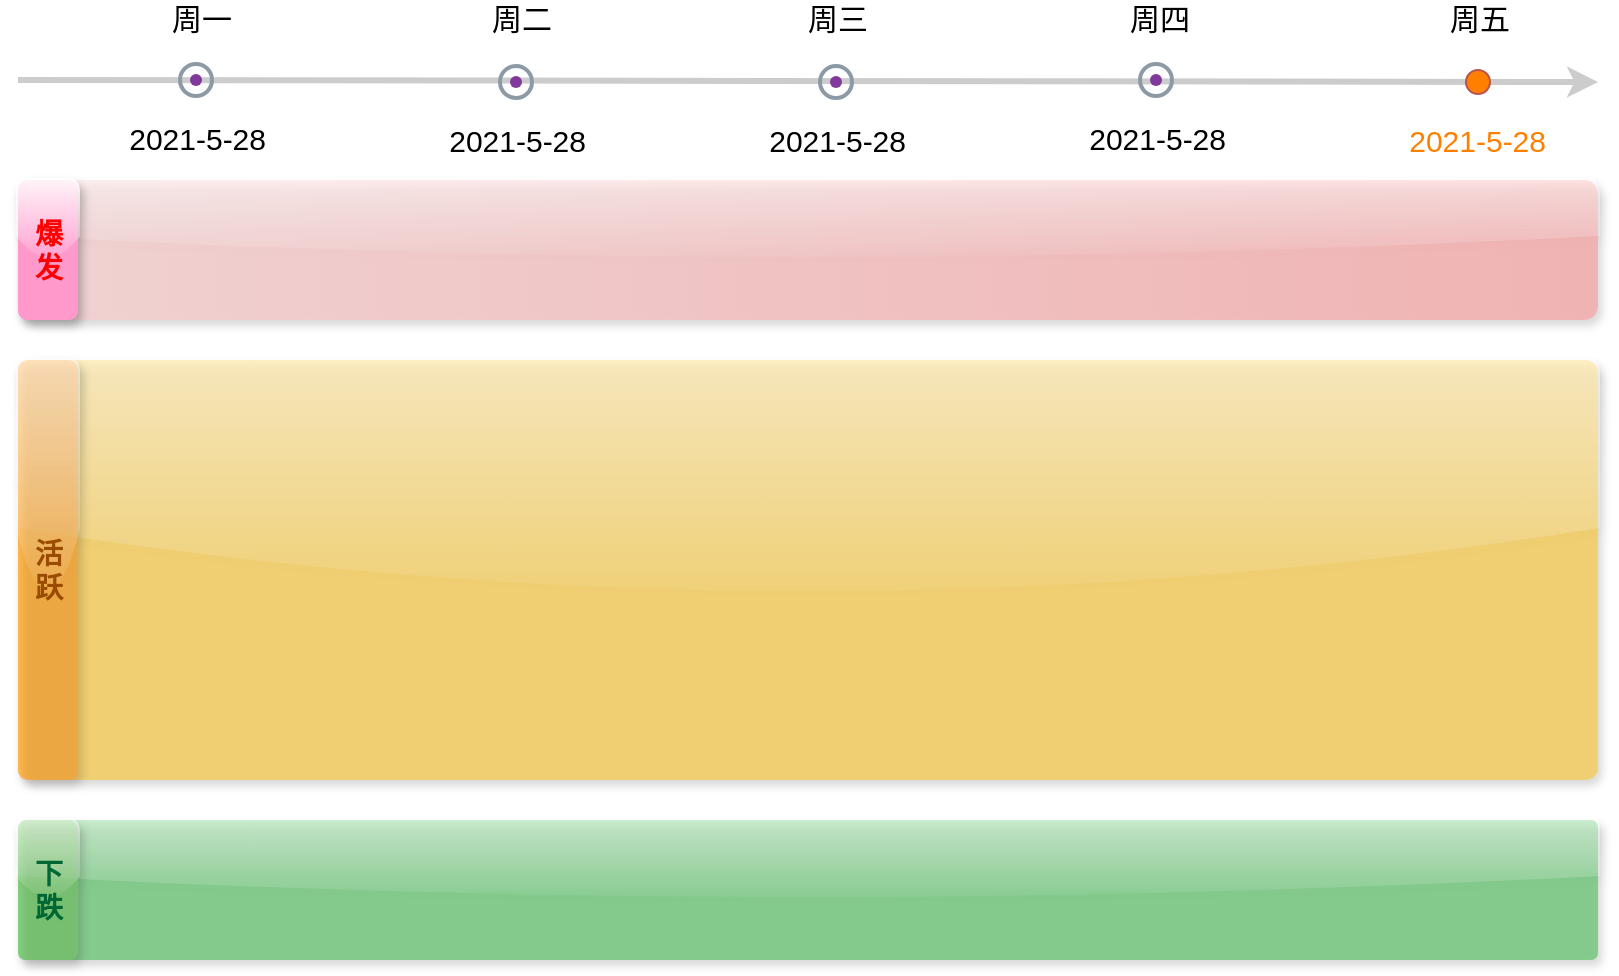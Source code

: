 <mxfile>
    <diagram id="Ukvk4j1G9wkoIwp5nvgm" name="Page-1">
        <mxGraphModel dx="942" dy="518" grid="1" gridSize="10" guides="1" tooltips="1" connect="1" arrows="1" fold="1" page="1" pageScale="1" pageWidth="850" pageHeight="1100" background="none" math="0" shadow="0">
            <root>
                <mxCell id="0"/>
                <mxCell id="1" parent="0"/>
                <mxCell id="21" value="" style="endArrow=classic;html=1;startArrow=none;align=right;horizontal=1;verticalAlign=bottom;strokeWidth=3;strokeColor=#ccc;" parent="1" edge="1">
                    <mxGeometry relative="1" as="geometry">
                        <mxPoint x="30" y="130" as="sourcePoint"/>
                        <mxPoint x="820" y="131" as="targetPoint"/>
                    </mxGeometry>
                </mxCell>
                <mxCell id="42" value="" style="aspect=fixed;perimeter=ellipsePerimeter;html=1;align=right;fontSize=12;verticalAlign=bottom;fontColor=#364149;shadow=0;dashed=0;image;image=img/lib/cumulus/netq_agent.svg;horizontal=1;strokeWidth=1;" parent="1" vertex="1">
                    <mxGeometry x="110" y="121" width="18" height="18" as="geometry"/>
                </mxCell>
                <mxCell id="127" value="2021-5-28" style="edgeLabel;resizable=0;html=1;align=right;verticalAlign=bottom;fontSize=15;horizontal=1;" parent="1" connectable="0" vertex="1">
                    <mxGeometry x="154" y="170" as="geometry"/>
                </mxCell>
                <mxCell id="129" value="" style="ellipse;whiteSpace=wrap;html=1;aspect=fixed;rounded=0;shadow=0;glass=0;labelBackgroundColor=#FF8000;sketch=0;fontSize=14;align=right;verticalAlign=bottom;strokeColor=#b85450;fillColor=#FF8000;" parent="1" vertex="1">
                    <mxGeometry x="754" y="125" width="12" height="12" as="geometry"/>
                </mxCell>
                <mxCell id="139" value="" style="rounded=1;shadow=1;glass=1;labelBackgroundColor=#FF8000;sketch=0;fontSize=14;fontColor=#FF9933;align=right;verticalAlign=bottom;fillColor=#FF9999;strokeColor=none;arcSize=10;gradientDirection=west;gradientColor=#FFCCCC;opacity=60;" parent="1" vertex="1">
                    <mxGeometry x="30" y="180" width="790" height="70" as="geometry"/>
                </mxCell>
                <mxCell id="141" value="" style="strokeColor=none;rounded=1;shadow=1;glass=1;labelBackgroundColor=#FF8000;sketch=0;fontSize=14;fontColor=#FF9933;align=right;verticalAlign=bottom;fillColor=#FF99CC;" parent="1" vertex="1">
                    <mxGeometry x="30" y="180" width="30" height="70" as="geometry"/>
                </mxCell>
                <mxCell id="143" value="爆&lt;br&gt;发" style="text;html=1;resizable=0;autosize=1;align=center;verticalAlign=middle;points=[];fillColor=none;strokeColor=none;rounded=0;shadow=1;glass=1;labelBackgroundColor=none;sketch=0;fontSize=14;fontColor=#FF0000;horizontal=1;rotation=0;fontStyle=1" parent="1" vertex="1">
                    <mxGeometry x="30" y="195" width="30" height="40" as="geometry"/>
                </mxCell>
                <mxCell id="146" value="" style="fillColor=#FFC82E;strokeColor=none;rounded=1;shadow=1;glass=1;labelBackgroundColor=none;sketch=0;fontSize=14;fontColor=#FF0000;align=right;verticalAlign=middle;opacity=60;arcSize=3;" parent="1" vertex="1">
                    <mxGeometry x="30" y="270" width="790" height="210" as="geometry"/>
                </mxCell>
                <mxCell id="147" value="" style="aspect=fixed;perimeter=ellipsePerimeter;html=1;align=right;fontSize=12;verticalAlign=bottom;fontColor=#364149;shadow=0;dashed=0;image;image=img/lib/cumulus/netq_agent.svg;horizontal=1;strokeWidth=1;" vertex="1" parent="1">
                    <mxGeometry x="270" y="122" width="18" height="18" as="geometry"/>
                </mxCell>
                <mxCell id="148" value="2021-5-28" style="edgeLabel;resizable=0;html=1;align=right;verticalAlign=bottom;fontSize=15;horizontal=1;" connectable="0" vertex="1" parent="1">
                    <mxGeometry x="314" y="171" as="geometry"/>
                </mxCell>
                <mxCell id="149" value="" style="aspect=fixed;perimeter=ellipsePerimeter;html=1;align=right;fontSize=12;verticalAlign=bottom;fontColor=#364149;shadow=0;dashed=0;image;image=img/lib/cumulus/netq_agent.svg;horizontal=1;strokeWidth=1;" vertex="1" parent="1">
                    <mxGeometry x="430" y="122" width="18" height="18" as="geometry"/>
                </mxCell>
                <mxCell id="150" value="2021-5-28" style="edgeLabel;resizable=0;html=1;align=right;verticalAlign=bottom;fontSize=15;horizontal=1;" connectable="0" vertex="1" parent="1">
                    <mxGeometry x="474" y="171" as="geometry"/>
                </mxCell>
                <mxCell id="151" value="" style="aspect=fixed;perimeter=ellipsePerimeter;html=1;align=right;fontSize=12;verticalAlign=bottom;fontColor=#364149;shadow=0;dashed=0;image;image=img/lib/cumulus/netq_agent.svg;horizontal=1;strokeWidth=1;" vertex="1" parent="1">
                    <mxGeometry x="590" y="121" width="18" height="18" as="geometry"/>
                </mxCell>
                <mxCell id="152" value="2021-5-28" style="edgeLabel;resizable=0;html=1;align=right;verticalAlign=bottom;fontSize=15;horizontal=1;" connectable="0" vertex="1" parent="1">
                    <mxGeometry x="634" y="170" as="geometry"/>
                </mxCell>
                <mxCell id="154" value="2021-5-28" style="edgeLabel;resizable=0;html=1;align=right;verticalAlign=bottom;fontSize=15;horizontal=1;fontColor=#FF8000;" connectable="0" vertex="1" parent="1">
                    <mxGeometry x="794" y="171" as="geometry"/>
                </mxCell>
                <mxCell id="160" value="周一" style="edgeLabel;resizable=0;html=1;align=right;verticalAlign=bottom;fontSize=15;horizontal=1;" connectable="0" vertex="1" parent="1">
                    <mxGeometry x="137" y="110" as="geometry"/>
                </mxCell>
                <mxCell id="161" value="周二" style="edgeLabel;resizable=0;html=1;align=right;verticalAlign=bottom;fontSize=15;horizontal=1;" connectable="0" vertex="1" parent="1">
                    <mxGeometry x="297" y="110" as="geometry"/>
                </mxCell>
                <mxCell id="162" value="周三" style="edgeLabel;resizable=0;html=1;align=right;verticalAlign=bottom;fontSize=15;horizontal=1;" connectable="0" vertex="1" parent="1">
                    <mxGeometry x="455" y="110" as="geometry"/>
                </mxCell>
                <mxCell id="163" value="周四" style="edgeLabel;resizable=0;html=1;align=right;verticalAlign=bottom;fontSize=15;horizontal=1;" connectable="0" vertex="1" parent="1">
                    <mxGeometry x="616" y="110" as="geometry"/>
                </mxCell>
                <mxCell id="164" value="周五" style="edgeLabel;resizable=0;html=1;align=right;verticalAlign=bottom;fontSize=15;horizontal=1;" connectable="0" vertex="1" parent="1">
                    <mxGeometry x="776" y="110" as="geometry"/>
                </mxCell>
                <mxCell id="165" value="" style="fillColor=#4BC05B;strokeColor=none;labelBackgroundColor=#2A2A2A;fontSize=13;fontColor=#F0F0F0;rounded=1;shadow=1;glass=1;arcSize=5;opacity=60;" vertex="1" parent="1">
                    <mxGeometry x="30" y="500" width="790" height="70" as="geometry"/>
                </mxCell>
                <mxCell id="166" value="" style="fillColor=#7CCC6C;strokeColor=none;rounded=1;shadow=1;glass=1;labelBackgroundColor=#2A2A2A;fontSize=13;fontColor=#F0F0F0;opacity=60;" vertex="1" parent="1">
                    <mxGeometry x="30" y="500" width="30" height="70" as="geometry"/>
                </mxCell>
                <mxCell id="167" value="" style="fillColor=#FFA12D;strokeColor=none;rounded=1;shadow=1;glass=1;labelBackgroundColor=#2A2A2A;fontSize=13;fontColor=#F0F0F0;opacity=60;" vertex="1" parent="1">
                    <mxGeometry x="30" y="270" width="30" height="210" as="geometry"/>
                </mxCell>
                <mxCell id="168" value="活&lt;br&gt;跃" style="text;html=1;resizable=0;autosize=1;align=center;verticalAlign=middle;points=[];fillColor=none;strokeColor=none;rounded=0;shadow=1;glass=1;labelBackgroundColor=none;sketch=0;fontSize=14;horizontal=1;rotation=0;fontStyle=1;fontColor=#994C00;" vertex="1" parent="1">
                    <mxGeometry x="30" y="355" width="30" height="40" as="geometry"/>
                </mxCell>
                <mxCell id="169" value="下&lt;br&gt;跌" style="text;html=1;resizable=0;autosize=1;align=center;verticalAlign=middle;points=[];rounded=0;shadow=1;glass=1;labelBackgroundColor=none;sketch=0;fontSize=14;horizontal=1;rotation=0;fontStyle=1;fontColor=#006633;" vertex="1" parent="1">
                    <mxGeometry x="30" y="515" width="30" height="40" as="geometry"/>
                </mxCell>
            </root>
        </mxGraphModel>
    </diagram>
</mxfile>